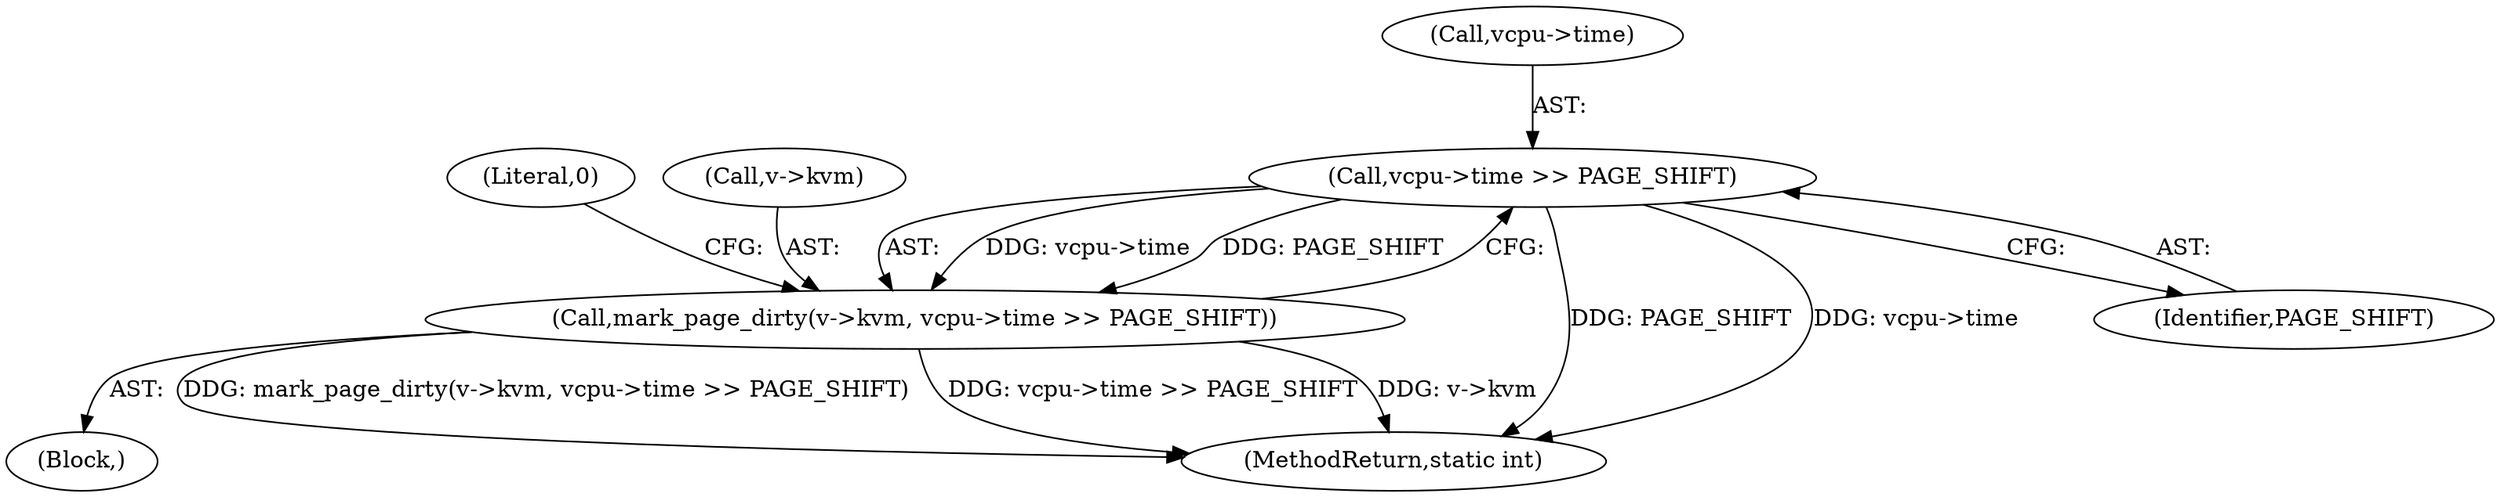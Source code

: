 digraph "1_linux_0b79459b482e85cb7426aa7da683a9f2c97aeae1_0@del" {
"1000424" [label="(Call,vcpu->time >> PAGE_SHIFT)"];
"1000420" [label="(Call,mark_page_dirty(v->kvm, vcpu->time >> PAGE_SHIFT))"];
"1000111" [label="(Block,)"];
"1000430" [label="(Literal,0)"];
"1000420" [label="(Call,mark_page_dirty(v->kvm, vcpu->time >> PAGE_SHIFT))"];
"1000431" [label="(MethodReturn,static int)"];
"1000424" [label="(Call,vcpu->time >> PAGE_SHIFT)"];
"1000428" [label="(Identifier,PAGE_SHIFT)"];
"1000421" [label="(Call,v->kvm)"];
"1000425" [label="(Call,vcpu->time)"];
"1000424" -> "1000420"  [label="AST: "];
"1000424" -> "1000428"  [label="CFG: "];
"1000425" -> "1000424"  [label="AST: "];
"1000428" -> "1000424"  [label="AST: "];
"1000420" -> "1000424"  [label="CFG: "];
"1000424" -> "1000431"  [label="DDG: PAGE_SHIFT"];
"1000424" -> "1000431"  [label="DDG: vcpu->time"];
"1000424" -> "1000420"  [label="DDG: vcpu->time"];
"1000424" -> "1000420"  [label="DDG: PAGE_SHIFT"];
"1000420" -> "1000111"  [label="AST: "];
"1000421" -> "1000420"  [label="AST: "];
"1000430" -> "1000420"  [label="CFG: "];
"1000420" -> "1000431"  [label="DDG: mark_page_dirty(v->kvm, vcpu->time >> PAGE_SHIFT)"];
"1000420" -> "1000431"  [label="DDG: vcpu->time >> PAGE_SHIFT"];
"1000420" -> "1000431"  [label="DDG: v->kvm"];
}
